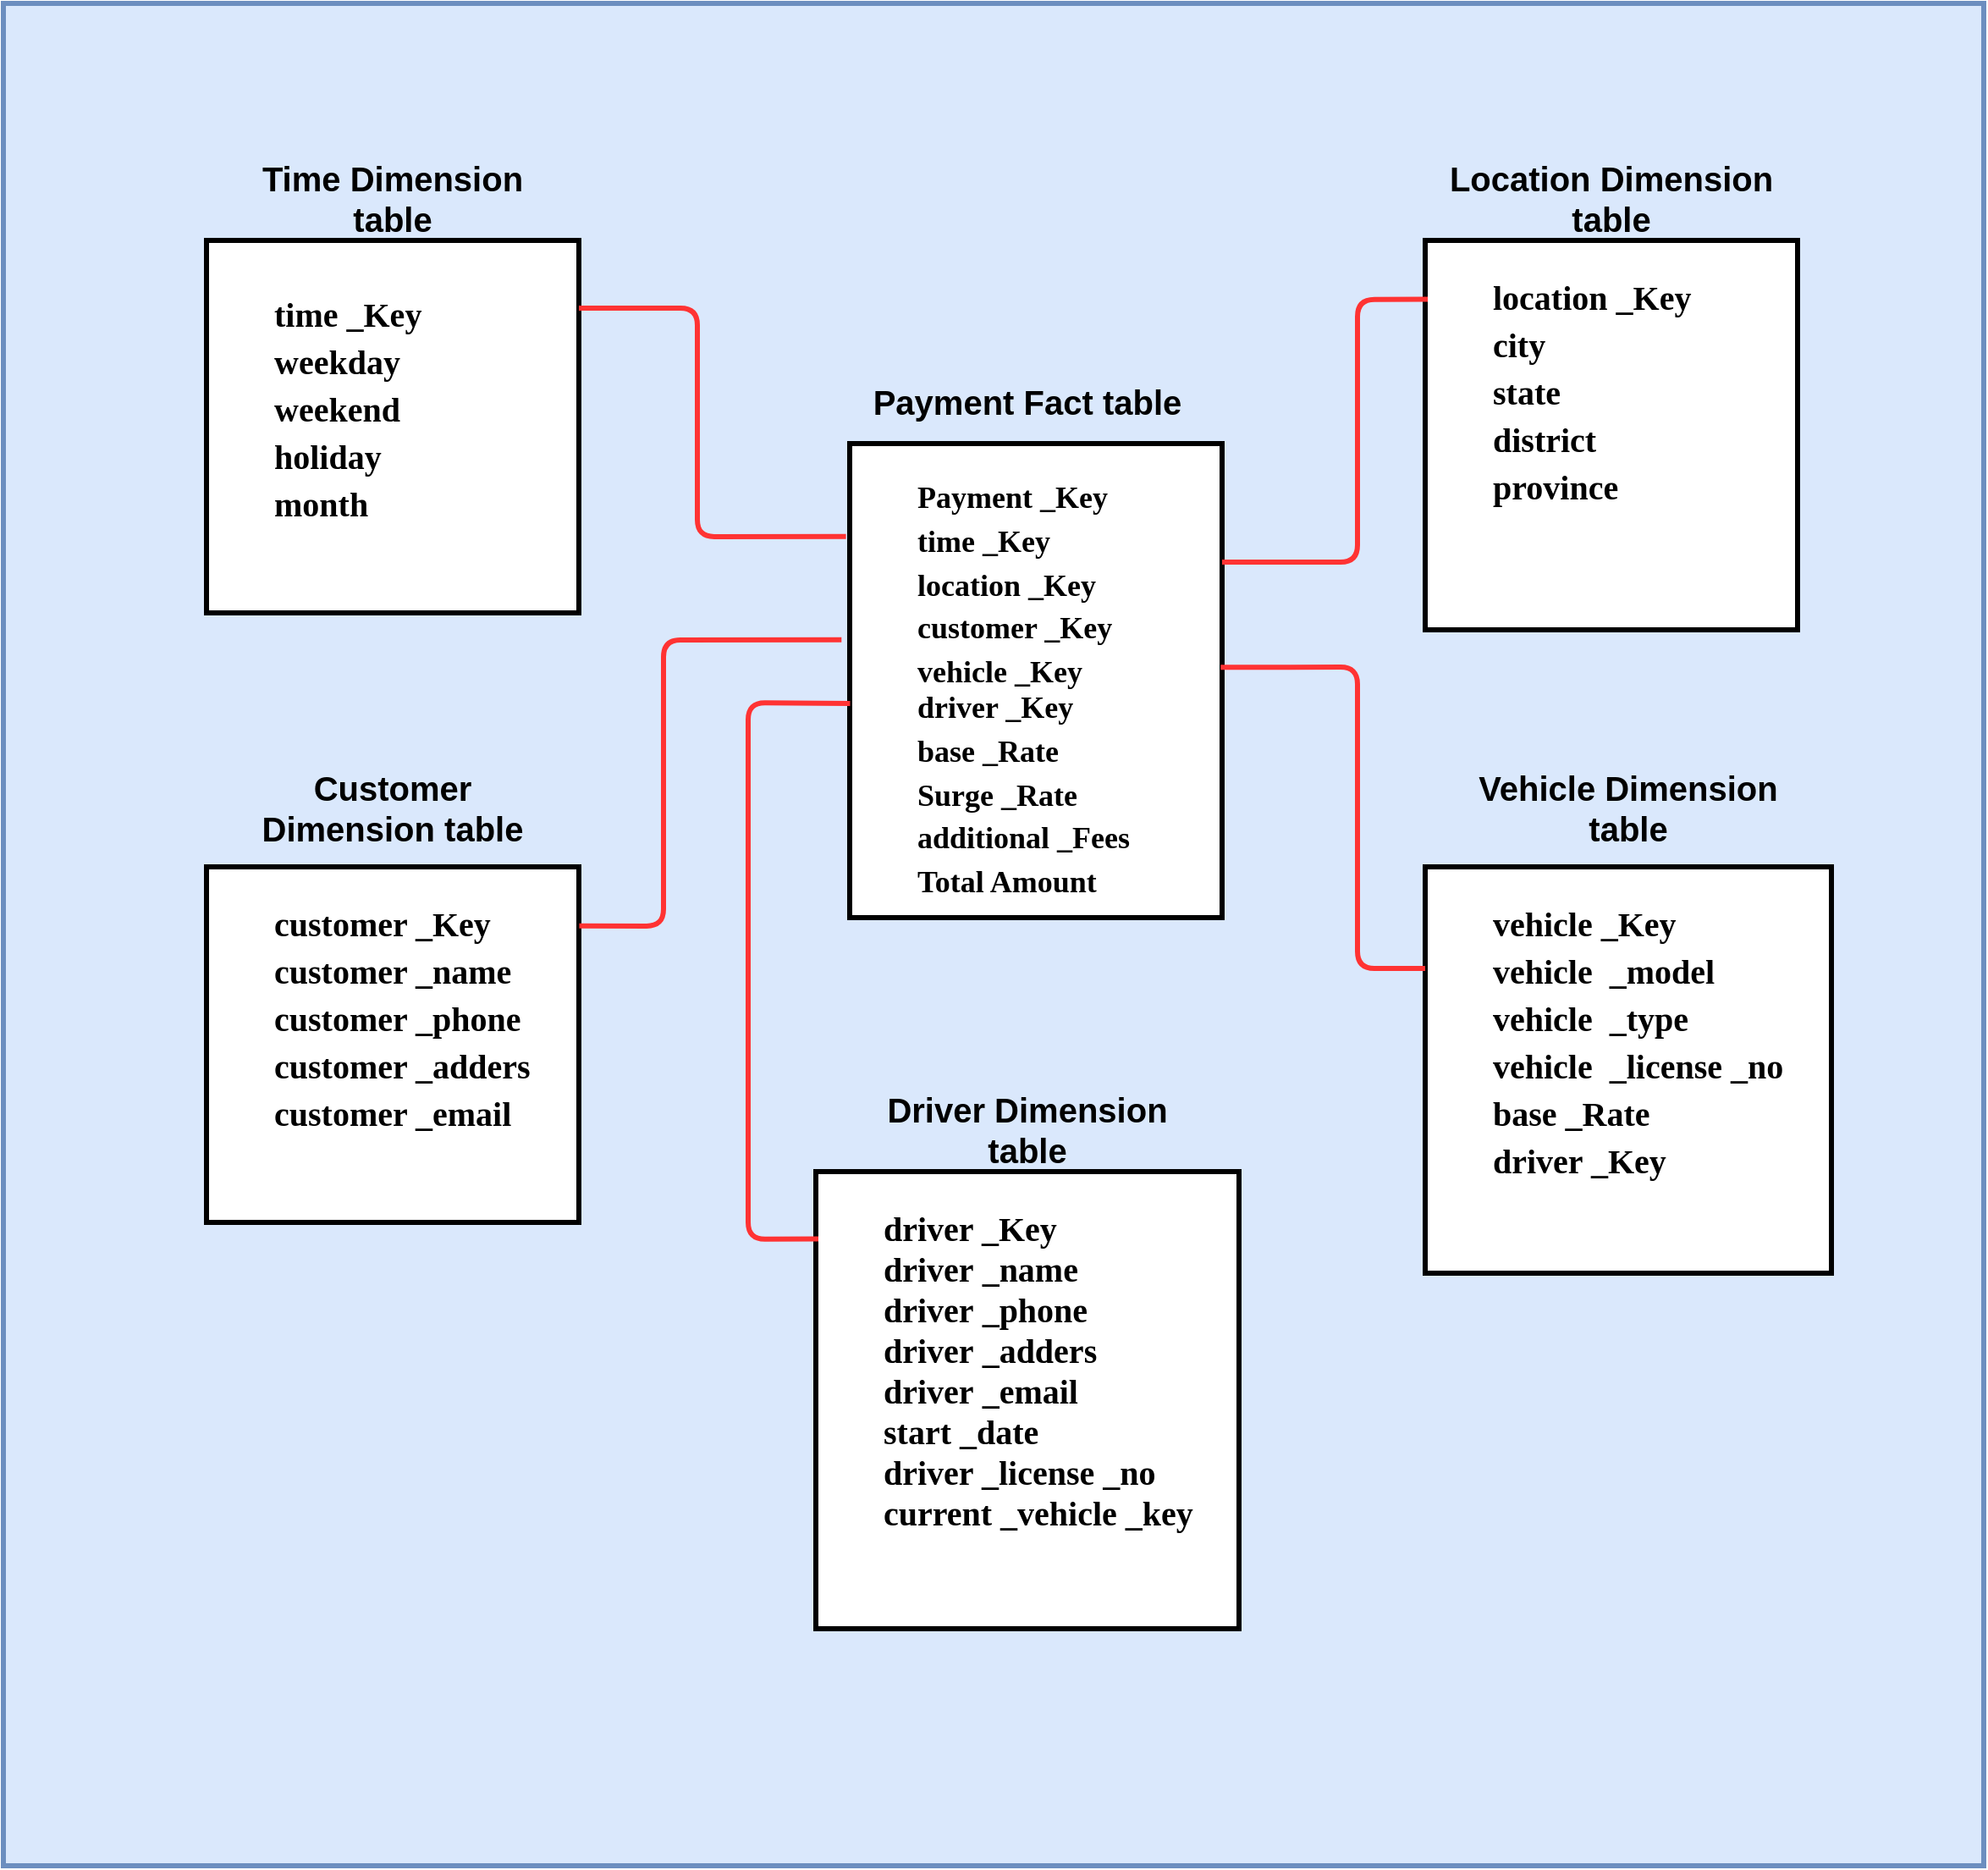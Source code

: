 <mxfile version="15.3.7" type="device"><diagram id="nPbqvcRIAZqv3-bVynEy" name="Page-1"><mxGraphModel dx="2037" dy="1776" grid="1" gridSize="10" guides="1" tooltips="1" connect="1" arrows="1" fold="1" page="1" pageScale="1" pageWidth="827" pageHeight="1169" math="0" shadow="0"><root><mxCell id="0"/><mxCell id="1" parent="0"/><mxCell id="X-nes-733NwuTIN2Ovrw-9" value="" style="rounded=0;whiteSpace=wrap;html=1;strokeColor=#6c8ebf;strokeWidth=3;fillColor=#dae8fc;" parent="1" vertex="1"><mxGeometry width="1170" height="1100" as="geometry"/></mxCell><mxCell id="X-nes-733NwuTIN2Ovrw-10" value="&lt;p style=&quot;margin: 0px ; margin-top: 4px ; text-align: center ; text-decoration: underline&quot;&gt;&lt;/p&gt;&lt;p style=&quot;margin: 4px 0px 0px ; text-align: center&quot;&gt;&lt;b&gt;&lt;br&gt;&lt;/b&gt;&lt;/p&gt;&lt;blockquote style=&quot;margin: 0px 0px 0px 40px ; border: none ; padding: 0px ; font-size: 18px&quot;&gt;&lt;p style=&quot;margin: 4px 0px 0px&quot;&gt;&lt;font face=&quot;Times New Roman&quot; style=&quot;font-size: 18px&quot; color=&quot;#000000&quot;&gt;&lt;b&gt;Payment _Key&lt;/b&gt;&lt;/font&gt;&lt;/p&gt;&lt;p style=&quot;margin: 4px 0px 0px&quot;&gt;&lt;font face=&quot;Times New Roman&quot; style=&quot;font-size: 18px&quot; color=&quot;#000000&quot;&gt;&lt;b&gt;time _Key&lt;/b&gt;&lt;/font&gt;&lt;/p&gt;&lt;p style=&quot;margin: 4px 0px 0px&quot;&gt;&lt;b style=&quot;color: rgb(0 , 0 , 0) ; font-family: &amp;#34;times new roman&amp;#34;&quot;&gt;location _Key&lt;/b&gt;&lt;br&gt;&lt;/p&gt;&lt;p style=&quot;margin: 4px 0px 0px&quot;&gt;&lt;font face=&quot;Times New Roman&quot; style=&quot;font-size: 18px&quot; color=&quot;#000000&quot;&gt;&lt;b&gt;customer _Key&lt;/b&gt;&lt;/font&gt;&lt;/p&gt;&lt;p style=&quot;margin: 4px 0px 0px&quot;&gt;&lt;b style=&quot;color: rgb(0 , 0 , 0) ; font-family: &amp;#34;times new roman&amp;#34;&quot;&gt;vehicle _Key&lt;/b&gt;&lt;br&gt;&lt;/p&gt;&lt;div&gt;&lt;b style=&quot;color: rgb(0 , 0 , 0) ; font-family: &amp;#34;times new roman&amp;#34;&quot;&gt;driver _Key&lt;/b&gt;&lt;br&gt;&lt;/div&gt;&lt;p style=&quot;margin: 4px 0px 0px&quot;&gt;&lt;font face=&quot;Times New Roman&quot; style=&quot;font-size: 18px&quot; color=&quot;#000000&quot;&gt;&lt;b&gt;base _Rate&lt;/b&gt;&lt;/font&gt;&lt;/p&gt;&lt;p style=&quot;margin: 4px 0px 0px&quot;&gt;&lt;font face=&quot;Times New Roman&quot; style=&quot;font-size: 18px&quot; color=&quot;#000000&quot;&gt;&lt;b&gt;Surge _Rate&lt;/b&gt;&lt;/font&gt;&lt;/p&gt;&lt;p style=&quot;margin: 4px 0px 0px&quot;&gt;&lt;font face=&quot;Times New Roman&quot; style=&quot;font-size: 18px&quot; color=&quot;#000000&quot;&gt;&lt;b&gt;additional _Fees&lt;/b&gt;&lt;/font&gt;&lt;/p&gt;&lt;p style=&quot;margin: 4px 0px 0px&quot;&gt;&lt;font face=&quot;Times New Roman&quot; style=&quot;font-size: 18px&quot; color=&quot;#000000&quot;&gt;&lt;b&gt;Total Amount&lt;/b&gt;&lt;/font&gt;&lt;/p&gt;&lt;/blockquote&gt;" style="verticalAlign=top;align=left;overflow=fill;fontSize=12;fontFamily=Helvetica;html=1;strokeWidth=3;fillColor=#FFFFFF;strokeColor=#000000;fontColor=#333333;" parent="1" vertex="1"><mxGeometry x="500" y="260" width="220" height="280" as="geometry"/></mxCell><mxCell id="X-nes-733NwuTIN2Ovrw-11" value="&lt;p style=&quot;margin: 0px ; margin-top: 4px ; text-align: center ; text-decoration: underline&quot;&gt;&lt;/p&gt;&lt;p style=&quot;margin: 4px 0px 0px ; text-align: center&quot;&gt;&lt;b&gt;&lt;br&gt;&lt;/b&gt;&lt;/p&gt;&lt;blockquote style=&quot;margin: 0px 0px 0px 40px ; border: none ; padding: 0px ; font-size: 20px&quot;&gt;&lt;p style=&quot;margin: 4px 0px 0px&quot;&gt;&lt;font face=&quot;Times New Roman&quot; style=&quot;font-size: 20px&quot;&gt;&lt;b style=&quot;color: rgb(0 , 0 , 0)&quot;&gt;driver _Key&lt;/b&gt;&lt;br&gt;&lt;/font&gt;&lt;/p&gt;&lt;font face=&quot;Times New Roman&quot;&gt;&lt;b style=&quot;color: rgb(0 , 0 , 0)&quot;&gt;driver&amp;nbsp;&lt;/b&gt;&lt;b style=&quot;color: rgb(0 , 0 , 0)&quot;&gt;_name&lt;br&gt;&lt;/b&gt;&lt;b style=&quot;color: rgb(0 , 0 , 0)&quot;&gt;driver&amp;nbsp;&lt;/b&gt;&lt;b style=&quot;color: rgb(0 , 0 , 0)&quot;&gt;_phone&lt;br&gt;&lt;/b&gt;&lt;b style=&quot;color: rgb(0 , 0 , 0)&quot;&gt;driver&amp;nbsp;&lt;/b&gt;&lt;b style=&quot;color: rgb(0 , 0 , 0)&quot;&gt;_&lt;/b&gt;&lt;b style=&quot;color: rgb(0 , 0 , 0)&quot;&gt;adders&lt;br&gt;&lt;/b&gt;&lt;b style=&quot;color: rgb(0 , 0 , 0)&quot;&gt;driver&amp;nbsp;&lt;/b&gt;&lt;b style=&quot;color: rgb(0 , 0 , 0)&quot;&gt;_email&lt;/b&gt;&lt;/font&gt;&lt;/blockquote&gt;&lt;blockquote style=&quot;margin: 0px 0px 0px 40px ; border: none ; padding: 0px ; font-size: 20px&quot;&gt;&lt;font color=&quot;#000000&quot; face=&quot;Times New Roman&quot;&gt;&lt;b&gt;start _date&lt;/b&gt;&lt;/font&gt;&lt;/blockquote&gt;&lt;blockquote style=&quot;margin: 0px 0px 0px 40px ; border: none ; padding: 0px ; font-size: 20px&quot;&gt;&lt;font color=&quot;#000000&quot; face=&quot;Times New Roman&quot;&gt;&lt;b&gt;driver _license _no&lt;/b&gt;&lt;/font&gt;&lt;/blockquote&gt;&lt;blockquote style=&quot;margin: 0px 0px 0px 40px ; border: none ; padding: 0px ; font-size: 20px&quot;&gt;&lt;font color=&quot;#000000&quot; face=&quot;Times New Roman&quot;&gt;&lt;b&gt;current _vehicle _key&lt;/b&gt;&lt;/font&gt;&lt;/blockquote&gt;&lt;blockquote style=&quot;margin: 0px 0px 0px 40px ; border: none ; padding: 0px ; font-size: 20px&quot;&gt;&lt;font color=&quot;#000000&quot; face=&quot;Times New Roman&quot;&gt;&lt;b&gt;&lt;br&gt;&lt;/b&gt;&lt;/font&gt;&lt;/blockquote&gt;" style="verticalAlign=top;align=left;overflow=fill;fontSize=12;fontFamily=Helvetica;html=1;strokeWidth=3;fillColor=#FFFFFF;strokeColor=#000000;fontColor=#333333;" parent="1" vertex="1"><mxGeometry x="480" y="690" width="250" height="270" as="geometry"/></mxCell><mxCell id="X-nes-733NwuTIN2Ovrw-12" value="&lt;p style=&quot;margin: 0px ; margin-top: 4px ; text-align: center ; text-decoration: underline&quot;&gt;&lt;/p&gt;&lt;p style=&quot;margin: 4px 0px 0px ; text-align: center ; font-size: 20px&quot;&gt;&lt;b&gt;&lt;font style=&quot;font-size: 20px&quot;&gt;&lt;br&gt;&lt;/font&gt;&lt;/b&gt;&lt;/p&gt;&lt;blockquote style=&quot;margin: 0px 0px 0px 40px ; border: none ; padding: 0px ; font-size: 20px&quot;&gt;&lt;p style=&quot;margin: 4px 0px 0px&quot;&gt;&lt;font style=&quot;font-size: 20px&quot;&gt;&lt;b style=&quot;color: rgb(0 , 0 , 0) ; font-family: &amp;#34;times new roman&amp;#34;&quot;&gt;time _Key&lt;/b&gt;&lt;br&gt;&lt;/font&gt;&lt;/p&gt;&lt;p style=&quot;margin: 4px 0px 0px&quot;&gt;&lt;b style=&quot;color: rgb(0 , 0 , 0) ; font-family: &amp;#34;times new roman&amp;#34;&quot;&gt;&lt;font style=&quot;font-size: 20px&quot;&gt;weekday&lt;/font&gt;&lt;/b&gt;&lt;/p&gt;&lt;p style=&quot;margin: 4px 0px 0px&quot;&gt;&lt;b style=&quot;color: rgb(0 , 0 , 0) ; font-family: &amp;#34;times new roman&amp;#34;&quot;&gt;&lt;font style=&quot;font-size: 20px&quot;&gt;weekend&lt;/font&gt;&lt;/b&gt;&lt;/p&gt;&lt;p style=&quot;margin: 4px 0px 0px&quot;&gt;&lt;b style=&quot;color: rgb(0 , 0 , 0) ; font-family: &amp;#34;times new roman&amp;#34;&quot;&gt;&lt;font style=&quot;font-size: 20px&quot;&gt;holiday&lt;/font&gt;&lt;/b&gt;&lt;/p&gt;&lt;p style=&quot;margin: 4px 0px 0px&quot;&gt;&lt;font color=&quot;#000000&quot; face=&quot;Times New Roman&quot; style=&quot;font-size: 20px&quot;&gt;&lt;b&gt;month&lt;/b&gt;&lt;/font&gt;&lt;/p&gt;&lt;p style=&quot;margin: 4px 0px 0px&quot;&gt;&lt;br&gt;&lt;/p&gt;&lt;/blockquote&gt;" style="verticalAlign=top;align=left;overflow=fill;fontSize=12;fontFamily=Helvetica;html=1;strokeWidth=3;fillColor=#FFFFFF;strokeColor=#000000;fontColor=#333333;" parent="1" vertex="1"><mxGeometry x="120" y="140" width="220" height="220" as="geometry"/></mxCell><mxCell id="X-nes-733NwuTIN2Ovrw-13" value="&lt;p style=&quot;margin: 0px ; margin-top: 4px ; text-align: center ; text-decoration: underline&quot;&gt;&lt;/p&gt;&lt;p style=&quot;margin: 4px 0px 0px ; text-align: center&quot;&gt;&lt;b&gt;&lt;br&gt;&lt;/b&gt;&lt;/p&gt;&lt;blockquote style=&quot;margin: 0px 0px 0px 40px ; border: none ; padding: 0px ; font-size: 20px&quot;&gt;&lt;p style=&quot;margin: 4px 0px 0px&quot;&gt;&lt;b style=&quot;color: rgb(0 , 0 , 0) ; font-family: &amp;#34;times new roman&amp;#34;&quot;&gt;location _Key&lt;/b&gt;&lt;br&gt;&lt;/p&gt;&lt;p style=&quot;margin: 4px 0px 0px&quot;&gt;&lt;font color=&quot;#000000&quot; face=&quot;Times New Roman&quot; style=&quot;font-size: 20px&quot;&gt;&lt;b&gt;city&lt;/b&gt;&lt;/font&gt;&lt;/p&gt;&lt;p style=&quot;margin: 4px 0px 0px&quot;&gt;&lt;font color=&quot;#000000&quot; face=&quot;Times New Roman&quot; style=&quot;font-size: 20px&quot;&gt;&lt;b&gt;state&lt;/b&gt;&lt;/font&gt;&lt;/p&gt;&lt;p style=&quot;margin: 4px 0px 0px&quot;&gt;&lt;font color=&quot;#000000&quot; face=&quot;Times New Roman&quot; style=&quot;font-size: 20px&quot;&gt;&lt;b&gt;district&lt;/b&gt;&lt;/font&gt;&lt;/p&gt;&lt;p style=&quot;margin: 4px 0px 0px&quot;&gt;&lt;font color=&quot;#000000&quot; face=&quot;Times New Roman&quot; style=&quot;font-size: 20px&quot;&gt;&lt;b&gt;province&lt;/b&gt;&lt;/font&gt;&lt;/p&gt;&lt;/blockquote&gt;" style="verticalAlign=top;align=left;overflow=fill;fontSize=12;fontFamily=Helvetica;html=1;strokeWidth=3;fillColor=#FFFFFF;strokeColor=#000000;fontColor=#333333;" parent="1" vertex="1"><mxGeometry x="840" y="140" width="220" height="230" as="geometry"/></mxCell><mxCell id="X-nes-733NwuTIN2Ovrw-14" value="&lt;p style=&quot;margin: 0px ; margin-top: 4px ; text-align: center ; text-decoration: underline&quot;&gt;&lt;/p&gt;&lt;p style=&quot;margin: 4px 0px 0px ; text-align: center&quot;&gt;&lt;b&gt;&lt;br&gt;&lt;/b&gt;&lt;/p&gt;&lt;blockquote style=&quot;margin: 0px 0px 0px 40px ; border: none ; padding: 0px ; font-size: 20px&quot;&gt;&lt;p style=&quot;margin: 4px 0px 0px&quot;&gt;&lt;b style=&quot;color: rgb(0 , 0 , 0) ; font-family: &amp;#34;times new roman&amp;#34;&quot;&gt;customer _Key&lt;/b&gt;&lt;br&gt;&lt;/p&gt;&lt;p style=&quot;margin: 4px 0px 0px&quot;&gt;&lt;b style=&quot;color: rgb(0 , 0 , 0) ; font-family: &amp;#34;times new roman&amp;#34;&quot;&gt;customer _name&lt;/b&gt;&lt;br&gt;&lt;/p&gt;&lt;p style=&quot;margin: 4px 0px 0px&quot;&gt;&lt;b style=&quot;color: rgb(0 , 0 , 0) ; font-family: &amp;#34;times new roman&amp;#34;&quot;&gt;customer _phone&lt;/b&gt;&lt;b style=&quot;color: rgb(0 , 0 , 0) ; font-family: &amp;#34;times new roman&amp;#34;&quot;&gt;&lt;br&gt;&lt;/b&gt;&lt;/p&gt;&lt;p style=&quot;margin: 4px 0px 0px&quot;&gt;&lt;b style=&quot;color: rgb(0 , 0 , 0) ; font-family: &amp;#34;times new roman&amp;#34;&quot;&gt;customer _&lt;/b&gt;&lt;b style=&quot;color: rgb(0 , 0 , 0) ; font-family: &amp;#34;times new roman&amp;#34;&quot;&gt;adders&lt;/b&gt;&lt;/p&gt;&lt;p style=&quot;margin: 4px 0px 0px&quot;&gt;&lt;b style=&quot;color: rgb(0 , 0 , 0) ; font-family: &amp;#34;times new roman&amp;#34;&quot;&gt;customer _email&lt;/b&gt;&lt;b style=&quot;color: rgb(0 , 0 , 0) ; font-family: &amp;#34;times new roman&amp;#34;&quot;&gt;&lt;br&gt;&lt;/b&gt;&lt;/p&gt;&lt;p style=&quot;margin: 4px 0px 0px&quot;&gt;&lt;b style=&quot;color: rgb(0 , 0 , 0) ; font-family: &amp;#34;times new roman&amp;#34;&quot;&gt;&lt;br&gt;&lt;/b&gt;&lt;/p&gt;&lt;/blockquote&gt;" style="verticalAlign=top;align=left;overflow=fill;fontSize=12;fontFamily=Helvetica;html=1;strokeWidth=3;fillColor=#FFFFFF;strokeColor=#000000;fontColor=#333333;" parent="1" vertex="1"><mxGeometry x="120" y="510" width="220" height="210" as="geometry"/></mxCell><mxCell id="X-nes-733NwuTIN2Ovrw-15" value="&lt;p style=&quot;margin: 0px ; margin-top: 4px ; text-align: center ; text-decoration: underline&quot;&gt;&lt;/p&gt;&lt;p style=&quot;margin: 4px 0px 0px ; text-align: center&quot;&gt;&lt;b&gt;&lt;br&gt;&lt;/b&gt;&lt;/p&gt;&lt;blockquote style=&quot;margin: 0px 0px 0px 40px ; border: none ; padding: 0px ; font-size: 20px&quot;&gt;&lt;p style=&quot;margin: 4px 0px 0px&quot;&gt;&lt;b style=&quot;color: rgb(0 , 0 , 0) ; font-family: &amp;#34;times new roman&amp;#34;&quot;&gt;vehicle _Key&lt;/b&gt;&lt;/p&gt;&lt;p style=&quot;margin: 4px 0px 0px&quot;&gt;&lt;b style=&quot;color: rgb(0 , 0 , 0) ; font-family: &amp;#34;times new roman&amp;#34;&quot;&gt;vehicle&amp;nbsp; _model&lt;/b&gt;&lt;b style=&quot;color: rgb(0 , 0 , 0) ; font-family: &amp;#34;times new roman&amp;#34;&quot;&gt;&lt;br&gt;&lt;/b&gt;&lt;/p&gt;&lt;p style=&quot;margin: 4px 0px 0px&quot;&gt;&lt;b style=&quot;color: rgb(0 , 0 , 0) ; font-family: &amp;#34;times new roman&amp;#34;&quot;&gt;vehicle&amp;nbsp; _type&lt;/b&gt;&lt;b style=&quot;color: rgb(0 , 0 , 0) ; font-family: &amp;#34;times new roman&amp;#34;&quot;&gt;&lt;br&gt;&lt;/b&gt;&lt;/p&gt;&lt;p style=&quot;margin: 4px 0px 0px&quot;&gt;&lt;b style=&quot;color: rgb(0 , 0 , 0) ; font-family: &amp;#34;times new roman&amp;#34;&quot;&gt;vehicle&amp;nbsp; _license _no&lt;/b&gt;&lt;b style=&quot;color: rgb(0 , 0 , 0) ; font-family: &amp;#34;times new roman&amp;#34;&quot;&gt;&lt;br&gt;&lt;/b&gt;&lt;/p&gt;&lt;p style=&quot;margin: 4px 0px 0px&quot;&gt;&lt;b style=&quot;color: rgb(0 , 0 , 0) ; font-family: &amp;#34;times new roman&amp;#34;&quot;&gt;base _Rate&lt;/b&gt;&lt;br&gt;&lt;/p&gt;&lt;p style=&quot;margin: 4px 0px 0px&quot;&gt;&lt;b style=&quot;color: rgb(0 , 0 , 0) ; font-family: &amp;#34;times new roman&amp;#34;&quot;&gt;driver _Key&lt;/b&gt;&lt;/p&gt;&lt;div&gt;&lt;b style=&quot;color: rgb(0 , 0 , 0) ; font-family: &amp;#34;times new roman&amp;#34;&quot;&gt;&lt;br&gt;&lt;/b&gt;&lt;/div&gt;&lt;p style=&quot;margin: 4px 0px 0px&quot;&gt;&lt;b style=&quot;color: rgb(0 , 0 , 0) ; font-family: &amp;#34;times new roman&amp;#34;&quot;&gt;&lt;br&gt;&lt;/b&gt;&lt;/p&gt;&lt;p style=&quot;margin: 4px 0px 0px&quot;&gt;&lt;br&gt;&lt;/p&gt;&lt;/blockquote&gt;" style="verticalAlign=top;align=left;overflow=fill;fontSize=12;fontFamily=Helvetica;html=1;strokeWidth=3;fillColor=#FFFFFF;strokeColor=#000000;fontColor=#333333;" parent="1" vertex="1"><mxGeometry x="840" y="510" width="240" height="240" as="geometry"/></mxCell><mxCell id="X-nes-733NwuTIN2Ovrw-16" value="&lt;b&gt;&lt;font style=&quot;font-size: 20px&quot;&gt;Payment Fact table&lt;/font&gt;&lt;/b&gt;" style="text;html=1;strokeColor=none;fillColor=none;align=center;verticalAlign=middle;whiteSpace=wrap;rounded=0;" parent="1" vertex="1"><mxGeometry x="505" y="210" width="200" height="50" as="geometry"/></mxCell><mxCell id="X-nes-733NwuTIN2Ovrw-17" value="&lt;b&gt;&lt;font style=&quot;font-size: 20px&quot;&gt;Time Dimension table&lt;/font&gt;&lt;/b&gt;" style="text;html=1;strokeColor=none;fillColor=none;align=center;verticalAlign=middle;whiteSpace=wrap;rounded=0;" parent="1" vertex="1"><mxGeometry x="130" y="90" width="200" height="50" as="geometry"/></mxCell><mxCell id="X-nes-733NwuTIN2Ovrw-18" value="&lt;b&gt;&lt;font style=&quot;font-size: 20px&quot;&gt;Location Dimension table&lt;/font&gt;&lt;/b&gt;" style="text;html=1;strokeColor=none;fillColor=none;align=center;verticalAlign=middle;whiteSpace=wrap;rounded=0;" parent="1" vertex="1"><mxGeometry x="850" y="90" width="200" height="50" as="geometry"/></mxCell><mxCell id="X-nes-733NwuTIN2Ovrw-19" value="&lt;b&gt;&lt;font style=&quot;font-size: 20px&quot;&gt;Driver Dimension table&lt;/font&gt;&lt;/b&gt;" style="text;html=1;strokeColor=none;fillColor=none;align=center;verticalAlign=middle;whiteSpace=wrap;rounded=0;" parent="1" vertex="1"><mxGeometry x="505" y="640" width="200" height="50" as="geometry"/></mxCell><mxCell id="X-nes-733NwuTIN2Ovrw-20" value="&lt;b&gt;&lt;font style=&quot;font-size: 20px&quot;&gt;Vehicle Dimension table&lt;/font&gt;&lt;/b&gt;" style="text;html=1;strokeColor=none;fillColor=none;align=center;verticalAlign=middle;whiteSpace=wrap;rounded=0;" parent="1" vertex="1"><mxGeometry x="860" y="450" width="200" height="50" as="geometry"/></mxCell><mxCell id="X-nes-733NwuTIN2Ovrw-21" value="&lt;b&gt;&lt;font style=&quot;font-size: 20px&quot;&gt;Customer Dimension table&lt;/font&gt;&lt;/b&gt;" style="text;html=1;strokeColor=none;fillColor=none;align=center;verticalAlign=middle;whiteSpace=wrap;rounded=0;" parent="1" vertex="1"><mxGeometry x="130" y="450" width="200" height="50" as="geometry"/></mxCell><mxCell id="X-nes-733NwuTIN2Ovrw-22" value="" style="endArrow=none;html=1;exitX=-0.01;exitY=0.196;exitDx=0;exitDy=0;exitPerimeter=0;strokeWidth=3;strokeColor=#FF3333;" parent="1" source="X-nes-733NwuTIN2Ovrw-10" edge="1"><mxGeometry width="50" height="50" relative="1" as="geometry"><mxPoint x="540" y="340" as="sourcePoint"/><mxPoint x="340" y="180" as="targetPoint"/><Array as="points"><mxPoint x="410" y="315"/><mxPoint x="410" y="180"/></Array></mxGeometry></mxCell><mxCell id="X-nes-733NwuTIN2Ovrw-23" value="" style="endArrow=none;html=1;strokeColor=#FF3333;strokeWidth=3;entryX=0.007;entryY=0.151;entryDx=0;entryDy=0;exitX=1;exitY=0.25;exitDx=0;exitDy=0;entryPerimeter=0;" parent="1" source="X-nes-733NwuTIN2Ovrw-10" target="X-nes-733NwuTIN2Ovrw-13" edge="1"><mxGeometry width="50" height="50" relative="1" as="geometry"><mxPoint x="540" y="470" as="sourcePoint"/><mxPoint x="590" y="420" as="targetPoint"/><Array as="points"><mxPoint x="800" y="330"/><mxPoint x="800" y="175"/></Array></mxGeometry></mxCell><mxCell id="X-nes-733NwuTIN2Ovrw-24" value="" style="endArrow=none;html=1;strokeColor=#FF3333;strokeWidth=3;exitX=1.001;exitY=0.166;exitDx=0;exitDy=0;exitPerimeter=0;entryX=-0.022;entryY=0.414;entryDx=0;entryDy=0;entryPerimeter=0;" parent="1" source="X-nes-733NwuTIN2Ovrw-14" target="X-nes-733NwuTIN2Ovrw-10" edge="1"><mxGeometry width="50" height="50" relative="1" as="geometry"><mxPoint x="540" y="470" as="sourcePoint"/><mxPoint x="590" y="420" as="targetPoint"/><Array as="points"><mxPoint x="390" y="545"/><mxPoint x="390" y="376"/></Array></mxGeometry></mxCell><mxCell id="X-nes-733NwuTIN2Ovrw-25" value="" style="endArrow=none;html=1;strokeColor=#FF3333;strokeWidth=3;exitX=0;exitY=0.25;exitDx=0;exitDy=0;entryX=0.996;entryY=0.472;entryDx=0;entryDy=0;entryPerimeter=0;" parent="1" source="X-nes-733NwuTIN2Ovrw-15" target="X-nes-733NwuTIN2Ovrw-10" edge="1"><mxGeometry width="50" height="50" relative="1" as="geometry"><mxPoint x="540" y="590" as="sourcePoint"/><mxPoint x="590" y="540" as="targetPoint"/><Array as="points"><mxPoint x="800" y="570"/><mxPoint x="800" y="392"/></Array></mxGeometry></mxCell><mxCell id="X-nes-733NwuTIN2Ovrw-27" value="" style="endArrow=none;html=1;strokeColor=#FF3333;strokeWidth=3;entryX=0.001;entryY=0.548;entryDx=0;entryDy=0;exitX=0.006;exitY=0.147;exitDx=0;exitDy=0;exitPerimeter=0;entryPerimeter=0;" parent="1" source="X-nes-733NwuTIN2Ovrw-11" target="X-nes-733NwuTIN2Ovrw-10" edge="1"><mxGeometry width="50" height="50" relative="1" as="geometry"><mxPoint x="540" y="590" as="sourcePoint"/><mxPoint x="590" y="540" as="targetPoint"/><Array as="points"><mxPoint x="440" y="730"/><mxPoint x="440" y="413"/></Array></mxGeometry></mxCell></root></mxGraphModel></diagram></mxfile>